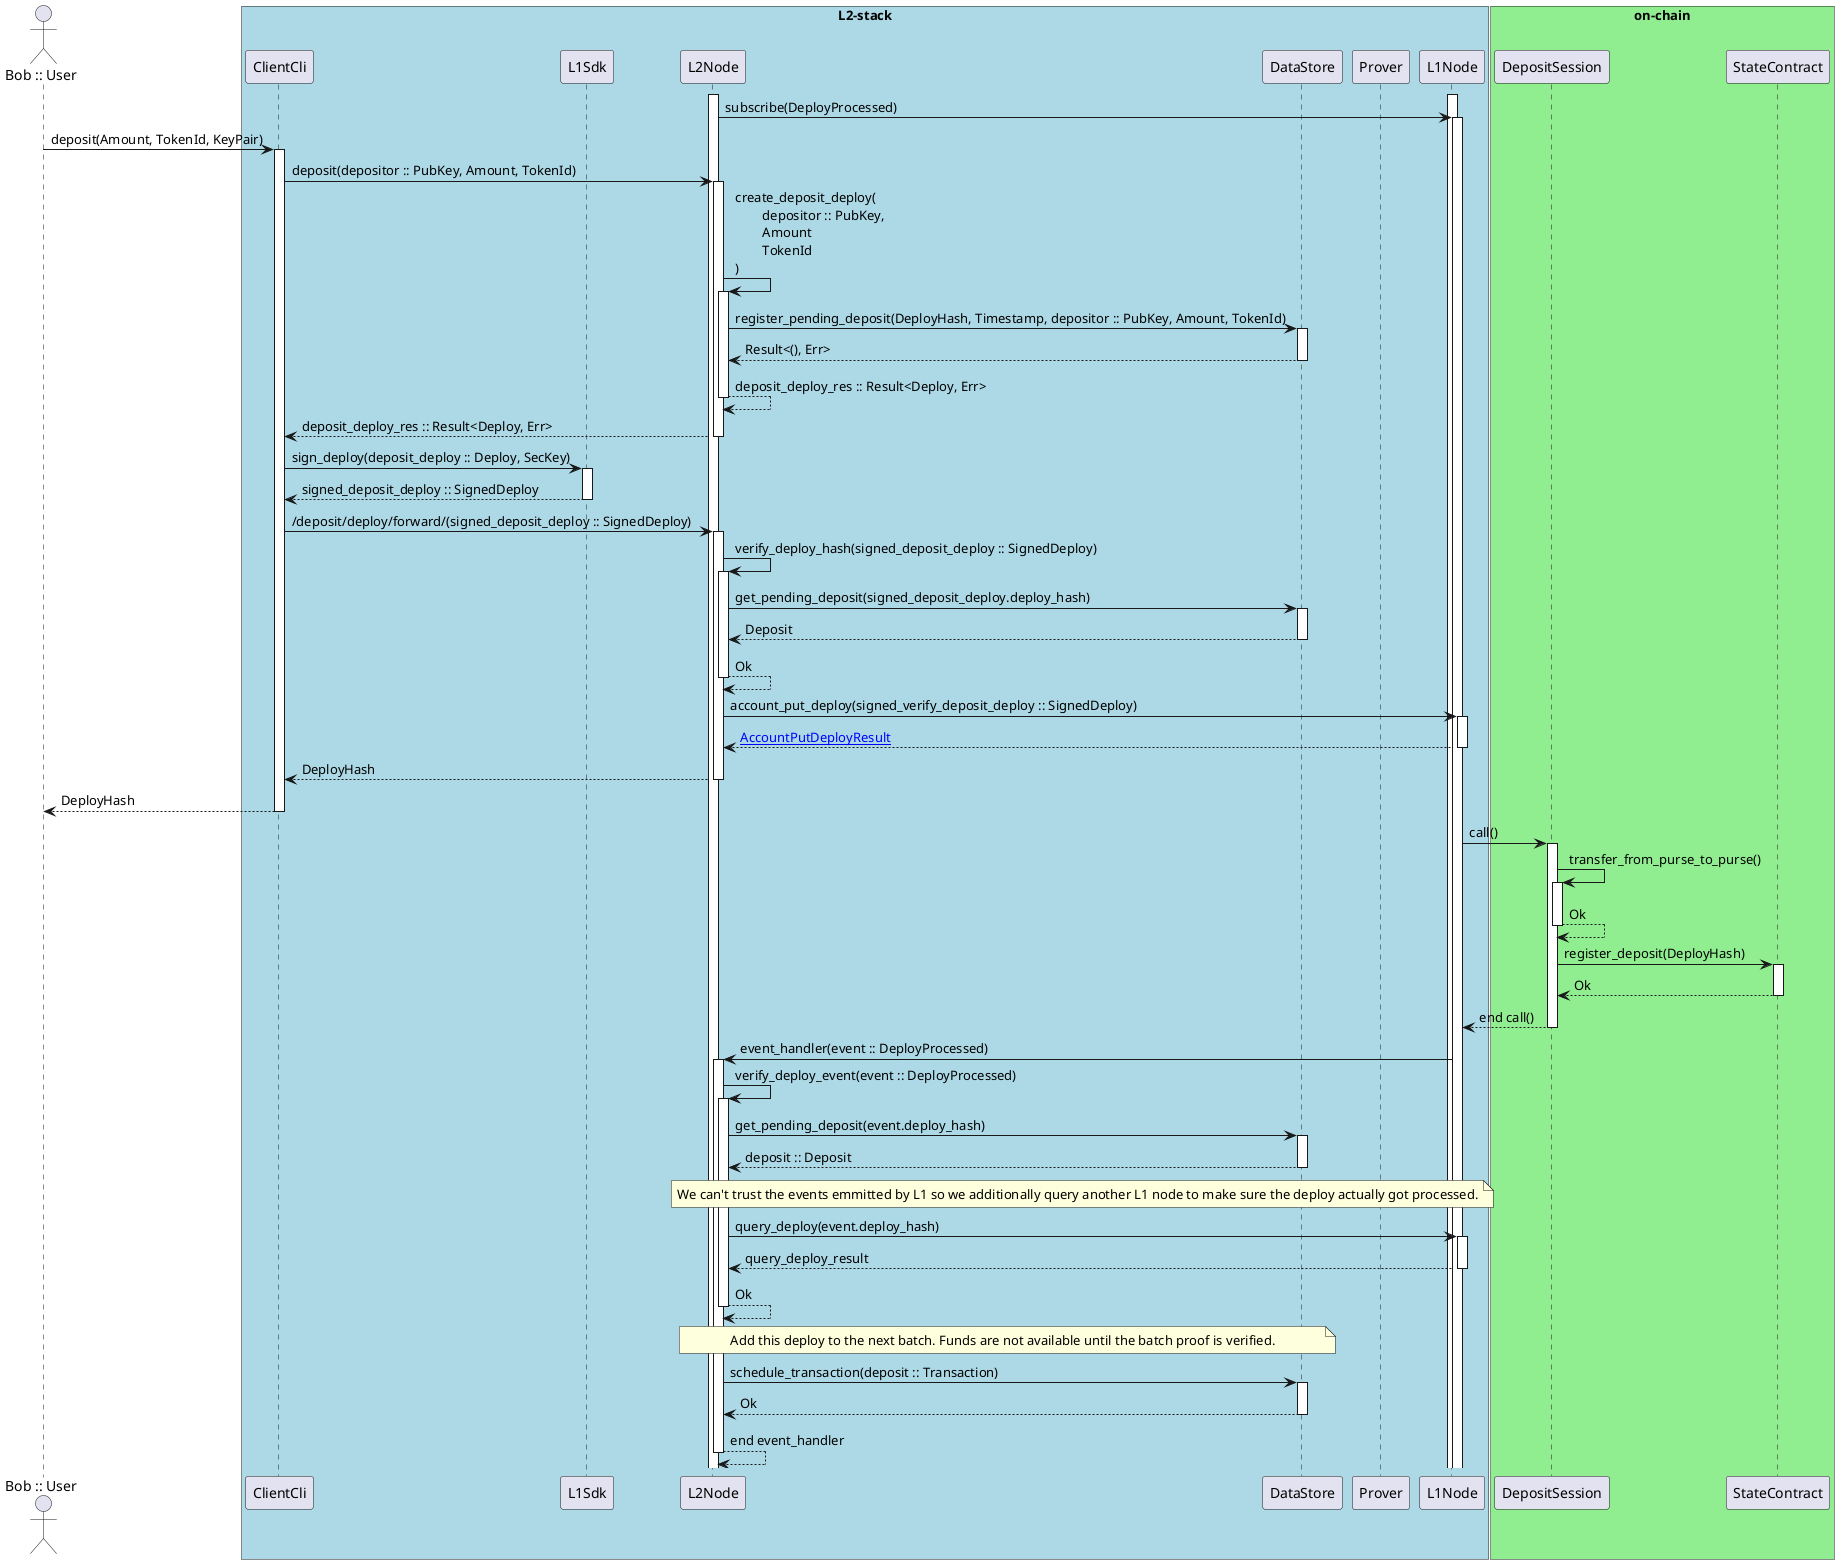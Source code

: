 @startuml
autoactivate on
actor "Bob :: User" as Bob
box "L2-stack" #LightBlue
participant ClientCli
participant L1Sdk
participant L2Node
participant DataStore
participant Prover
participant L1Node
end box
box "on-chain" #LightGreen
participant DepositSession
participant StateContract
end box

activate L1Node
activate L2Node

L2Node -> L1Node: subscribe(DeployProcessed)
Bob -> ClientCli: deposit(Amount, TokenId, KeyPair)
ClientCli -> L2Node: deposit(depositor :: PubKey, Amount, TokenId)

L2Node -> L2Node: create_deposit_deploy(\n\tdepositor :: PubKey,\n\tAmount\n\tTokenId\n)

L2Node -> DataStore: register_pending_deposit(DeployHash, Timestamp, depositor :: PubKey, Amount, TokenId)
DataStore --> L2Node: Result<(), Err>

L2Node --> L2Node: deposit_deploy_res :: Result<Deploy, Err>
L2Node --> ClientCli: deposit_deploy_res :: Result<Deploy, Err>

ClientCli -> L1Sdk: sign_deploy(deposit_deploy :: Deploy, SecKey)
L1Sdk --> ClientCli: signed_deposit_deploy :: SignedDeploy

ClientCli -> L2Node: /deposit/deploy/forward/(signed_deposit_deploy :: SignedDeploy)
L2Node -> L2Node: verify_deploy_hash(signed_deposit_deploy :: SignedDeploy)
L2Node -> DataStore: get_pending_deposit(signed_deposit_deploy.deploy_hash)
DataStore --> L2Node: Deposit
L2Node --> L2Node: Ok
L2Node -> L1Node: account_put_deploy(signed_verify_deposit_deploy :: SignedDeploy)
L1Node --> L2Node: [[https://docs.casper.network/developers/json-rpc/json-rpc-transactional/#account_put_deploy_result AccountPutDeployResult]]
L2Node --> ClientCli: DeployHash
ClientCli --> Bob: DeployHash

L1Node -> DepositSession: call()
DepositSession -> DepositSession: transfer_from_purse_to_purse()
DepositSession --> DepositSession: Ok
DepositSession -> StateContract: register_deposit(DeployHash)
StateContract --> DepositSession: Ok
DepositSession --> L1Node: end call()

L1Node -> L2Node: event_handler(event :: DeployProcessed)
L2Node -> L2Node: verify_deploy_event(event :: DeployProcessed)
L2Node -> DataStore: get_pending_deposit(event.deploy_hash)
DataStore --> L2Node: deposit :: Deposit
note over L2Node, L1Node
We can't trust the events emmitted by L1 so we additionally query another L1 node to make sure the deploy actually got processed.
end note
L2Node -> L1Node: query_deploy(event.deploy_hash)
L1Node --> L2Node: query_deploy_result
L2Node --> L2Node: Ok

note over L2Node, DataStore
Add this deploy to the next batch. Funds are not available until the batch proof is verified.
end note
L2Node -> DataStore: schedule_transaction(deposit :: Transaction)
DataStore --> L2Node: Ok
L2Node --> L2Node: end event_handler

@enduml
